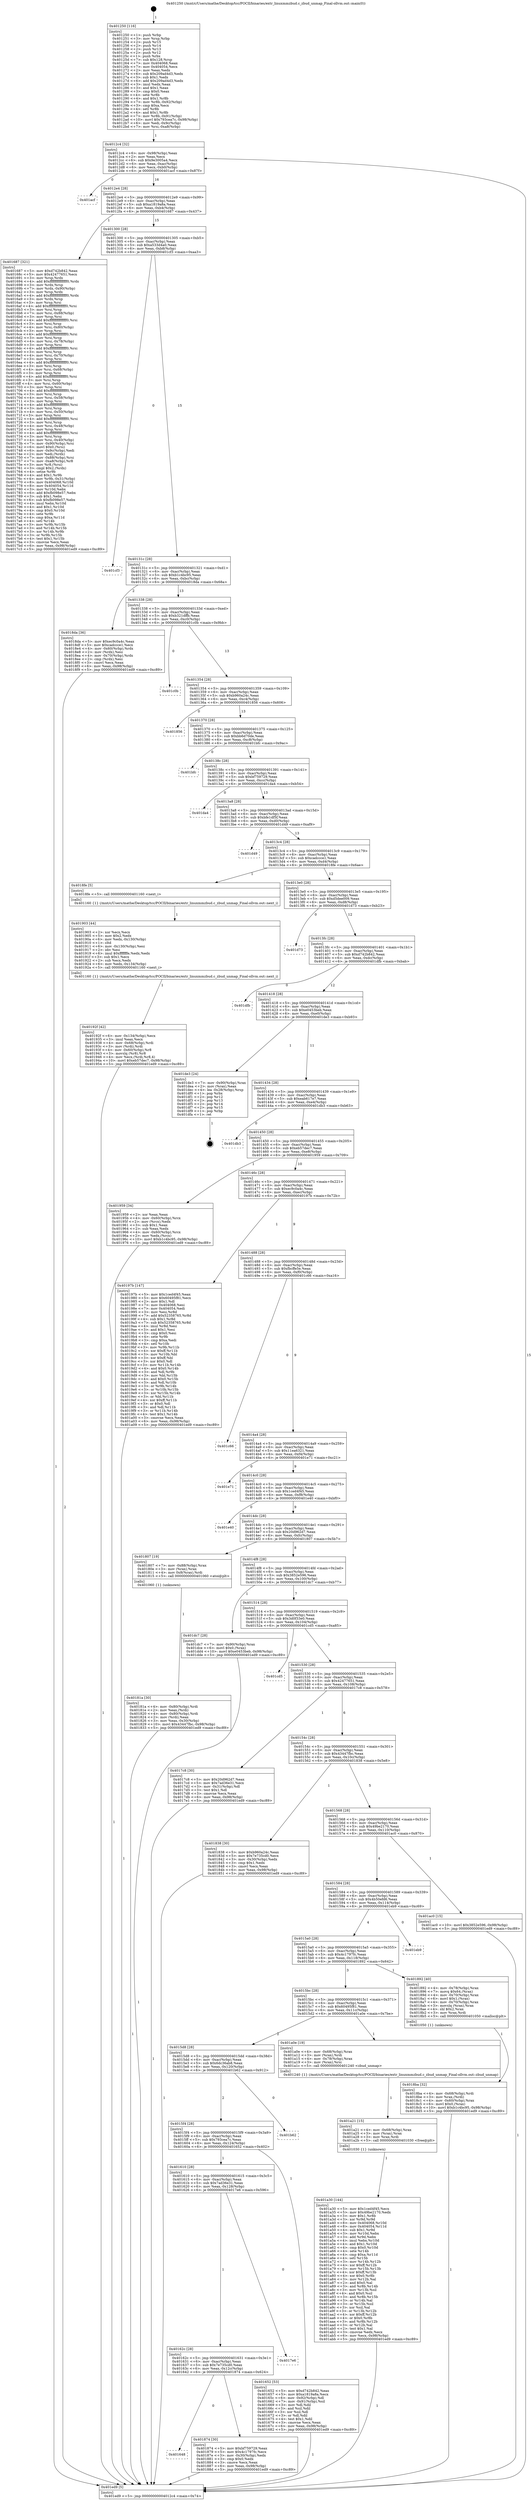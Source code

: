 digraph "0x401250" {
  label = "0x401250 (/mnt/c/Users/mathe/Desktop/tcc/POCII/binaries/extr_linuxmmzbud.c_zbud_unmap_Final-ollvm.out::main(0))"
  labelloc = "t"
  node[shape=record]

  Entry [label="",width=0.3,height=0.3,shape=circle,fillcolor=black,style=filled]
  "0x4012c4" [label="{
     0x4012c4 [32]\l
     | [instrs]\l
     &nbsp;&nbsp;0x4012c4 \<+6\>: mov -0x98(%rbp),%eax\l
     &nbsp;&nbsp;0x4012ca \<+2\>: mov %eax,%ecx\l
     &nbsp;&nbsp;0x4012cc \<+6\>: sub $0x9e3005a4,%ecx\l
     &nbsp;&nbsp;0x4012d2 \<+6\>: mov %eax,-0xac(%rbp)\l
     &nbsp;&nbsp;0x4012d8 \<+6\>: mov %ecx,-0xb0(%rbp)\l
     &nbsp;&nbsp;0x4012de \<+6\>: je 0000000000401acf \<main+0x87f\>\l
  }"]
  "0x401acf" [label="{
     0x401acf\l
  }", style=dashed]
  "0x4012e4" [label="{
     0x4012e4 [28]\l
     | [instrs]\l
     &nbsp;&nbsp;0x4012e4 \<+5\>: jmp 00000000004012e9 \<main+0x99\>\l
     &nbsp;&nbsp;0x4012e9 \<+6\>: mov -0xac(%rbp),%eax\l
     &nbsp;&nbsp;0x4012ef \<+5\>: sub $0xa1819a8a,%eax\l
     &nbsp;&nbsp;0x4012f4 \<+6\>: mov %eax,-0xb4(%rbp)\l
     &nbsp;&nbsp;0x4012fa \<+6\>: je 0000000000401687 \<main+0x437\>\l
  }"]
  Exit [label="",width=0.3,height=0.3,shape=circle,fillcolor=black,style=filled,peripheries=2]
  "0x401687" [label="{
     0x401687 [321]\l
     | [instrs]\l
     &nbsp;&nbsp;0x401687 \<+5\>: mov $0xd742b842,%eax\l
     &nbsp;&nbsp;0x40168c \<+5\>: mov $0x42477651,%ecx\l
     &nbsp;&nbsp;0x401691 \<+3\>: mov %rsp,%rdx\l
     &nbsp;&nbsp;0x401694 \<+4\>: add $0xfffffffffffffff0,%rdx\l
     &nbsp;&nbsp;0x401698 \<+3\>: mov %rdx,%rsp\l
     &nbsp;&nbsp;0x40169b \<+7\>: mov %rdx,-0x90(%rbp)\l
     &nbsp;&nbsp;0x4016a2 \<+3\>: mov %rsp,%rdx\l
     &nbsp;&nbsp;0x4016a5 \<+4\>: add $0xfffffffffffffff0,%rdx\l
     &nbsp;&nbsp;0x4016a9 \<+3\>: mov %rdx,%rsp\l
     &nbsp;&nbsp;0x4016ac \<+3\>: mov %rsp,%rsi\l
     &nbsp;&nbsp;0x4016af \<+4\>: add $0xfffffffffffffff0,%rsi\l
     &nbsp;&nbsp;0x4016b3 \<+3\>: mov %rsi,%rsp\l
     &nbsp;&nbsp;0x4016b6 \<+7\>: mov %rsi,-0x88(%rbp)\l
     &nbsp;&nbsp;0x4016bd \<+3\>: mov %rsp,%rsi\l
     &nbsp;&nbsp;0x4016c0 \<+4\>: add $0xfffffffffffffff0,%rsi\l
     &nbsp;&nbsp;0x4016c4 \<+3\>: mov %rsi,%rsp\l
     &nbsp;&nbsp;0x4016c7 \<+4\>: mov %rsi,-0x80(%rbp)\l
     &nbsp;&nbsp;0x4016cb \<+3\>: mov %rsp,%rsi\l
     &nbsp;&nbsp;0x4016ce \<+4\>: add $0xfffffffffffffff0,%rsi\l
     &nbsp;&nbsp;0x4016d2 \<+3\>: mov %rsi,%rsp\l
     &nbsp;&nbsp;0x4016d5 \<+4\>: mov %rsi,-0x78(%rbp)\l
     &nbsp;&nbsp;0x4016d9 \<+3\>: mov %rsp,%rsi\l
     &nbsp;&nbsp;0x4016dc \<+4\>: add $0xfffffffffffffff0,%rsi\l
     &nbsp;&nbsp;0x4016e0 \<+3\>: mov %rsi,%rsp\l
     &nbsp;&nbsp;0x4016e3 \<+4\>: mov %rsi,-0x70(%rbp)\l
     &nbsp;&nbsp;0x4016e7 \<+3\>: mov %rsp,%rsi\l
     &nbsp;&nbsp;0x4016ea \<+4\>: add $0xfffffffffffffff0,%rsi\l
     &nbsp;&nbsp;0x4016ee \<+3\>: mov %rsi,%rsp\l
     &nbsp;&nbsp;0x4016f1 \<+4\>: mov %rsi,-0x68(%rbp)\l
     &nbsp;&nbsp;0x4016f5 \<+3\>: mov %rsp,%rsi\l
     &nbsp;&nbsp;0x4016f8 \<+4\>: add $0xfffffffffffffff0,%rsi\l
     &nbsp;&nbsp;0x4016fc \<+3\>: mov %rsi,%rsp\l
     &nbsp;&nbsp;0x4016ff \<+4\>: mov %rsi,-0x60(%rbp)\l
     &nbsp;&nbsp;0x401703 \<+3\>: mov %rsp,%rsi\l
     &nbsp;&nbsp;0x401706 \<+4\>: add $0xfffffffffffffff0,%rsi\l
     &nbsp;&nbsp;0x40170a \<+3\>: mov %rsi,%rsp\l
     &nbsp;&nbsp;0x40170d \<+4\>: mov %rsi,-0x58(%rbp)\l
     &nbsp;&nbsp;0x401711 \<+3\>: mov %rsp,%rsi\l
     &nbsp;&nbsp;0x401714 \<+4\>: add $0xfffffffffffffff0,%rsi\l
     &nbsp;&nbsp;0x401718 \<+3\>: mov %rsi,%rsp\l
     &nbsp;&nbsp;0x40171b \<+4\>: mov %rsi,-0x50(%rbp)\l
     &nbsp;&nbsp;0x40171f \<+3\>: mov %rsp,%rsi\l
     &nbsp;&nbsp;0x401722 \<+4\>: add $0xfffffffffffffff0,%rsi\l
     &nbsp;&nbsp;0x401726 \<+3\>: mov %rsi,%rsp\l
     &nbsp;&nbsp;0x401729 \<+4\>: mov %rsi,-0x48(%rbp)\l
     &nbsp;&nbsp;0x40172d \<+3\>: mov %rsp,%rsi\l
     &nbsp;&nbsp;0x401730 \<+4\>: add $0xfffffffffffffff0,%rsi\l
     &nbsp;&nbsp;0x401734 \<+3\>: mov %rsi,%rsp\l
     &nbsp;&nbsp;0x401737 \<+4\>: mov %rsi,-0x40(%rbp)\l
     &nbsp;&nbsp;0x40173b \<+7\>: mov -0x90(%rbp),%rsi\l
     &nbsp;&nbsp;0x401742 \<+6\>: movl $0x0,(%rsi)\l
     &nbsp;&nbsp;0x401748 \<+6\>: mov -0x9c(%rbp),%edi\l
     &nbsp;&nbsp;0x40174e \<+2\>: mov %edi,(%rdx)\l
     &nbsp;&nbsp;0x401750 \<+7\>: mov -0x88(%rbp),%rsi\l
     &nbsp;&nbsp;0x401757 \<+7\>: mov -0xa8(%rbp),%r8\l
     &nbsp;&nbsp;0x40175e \<+3\>: mov %r8,(%rsi)\l
     &nbsp;&nbsp;0x401761 \<+3\>: cmpl $0x2,(%rdx)\l
     &nbsp;&nbsp;0x401764 \<+4\>: setne %r9b\l
     &nbsp;&nbsp;0x401768 \<+4\>: and $0x1,%r9b\l
     &nbsp;&nbsp;0x40176c \<+4\>: mov %r9b,-0x31(%rbp)\l
     &nbsp;&nbsp;0x401770 \<+8\>: mov 0x404068,%r10d\l
     &nbsp;&nbsp;0x401778 \<+8\>: mov 0x404054,%r11d\l
     &nbsp;&nbsp;0x401780 \<+3\>: mov %r10d,%ebx\l
     &nbsp;&nbsp;0x401783 \<+6\>: add $0xfb098e57,%ebx\l
     &nbsp;&nbsp;0x401789 \<+3\>: sub $0x1,%ebx\l
     &nbsp;&nbsp;0x40178c \<+6\>: sub $0xfb098e57,%ebx\l
     &nbsp;&nbsp;0x401792 \<+4\>: imul %ebx,%r10d\l
     &nbsp;&nbsp;0x401796 \<+4\>: and $0x1,%r10d\l
     &nbsp;&nbsp;0x40179a \<+4\>: cmp $0x0,%r10d\l
     &nbsp;&nbsp;0x40179e \<+4\>: sete %r9b\l
     &nbsp;&nbsp;0x4017a2 \<+4\>: cmp $0xa,%r11d\l
     &nbsp;&nbsp;0x4017a6 \<+4\>: setl %r14b\l
     &nbsp;&nbsp;0x4017aa \<+3\>: mov %r9b,%r15b\l
     &nbsp;&nbsp;0x4017ad \<+3\>: and %r14b,%r15b\l
     &nbsp;&nbsp;0x4017b0 \<+3\>: xor %r14b,%r9b\l
     &nbsp;&nbsp;0x4017b3 \<+3\>: or %r9b,%r15b\l
     &nbsp;&nbsp;0x4017b6 \<+4\>: test $0x1,%r15b\l
     &nbsp;&nbsp;0x4017ba \<+3\>: cmovne %ecx,%eax\l
     &nbsp;&nbsp;0x4017bd \<+6\>: mov %eax,-0x98(%rbp)\l
     &nbsp;&nbsp;0x4017c3 \<+5\>: jmp 0000000000401ed9 \<main+0xc89\>\l
  }"]
  "0x401300" [label="{
     0x401300 [28]\l
     | [instrs]\l
     &nbsp;&nbsp;0x401300 \<+5\>: jmp 0000000000401305 \<main+0xb5\>\l
     &nbsp;&nbsp;0x401305 \<+6\>: mov -0xac(%rbp),%eax\l
     &nbsp;&nbsp;0x40130b \<+5\>: sub $0xa533d4a0,%eax\l
     &nbsp;&nbsp;0x401310 \<+6\>: mov %eax,-0xb8(%rbp)\l
     &nbsp;&nbsp;0x401316 \<+6\>: je 0000000000401cf3 \<main+0xaa3\>\l
  }"]
  "0x401a30" [label="{
     0x401a30 [144]\l
     | [instrs]\l
     &nbsp;&nbsp;0x401a30 \<+5\>: mov $0x1ced4f45,%ecx\l
     &nbsp;&nbsp;0x401a35 \<+5\>: mov $0x49be2170,%edx\l
     &nbsp;&nbsp;0x401a3a \<+3\>: mov $0x1,%r8b\l
     &nbsp;&nbsp;0x401a3d \<+3\>: xor %r9d,%r9d\l
     &nbsp;&nbsp;0x401a40 \<+8\>: mov 0x404068,%r10d\l
     &nbsp;&nbsp;0x401a48 \<+8\>: mov 0x404054,%r11d\l
     &nbsp;&nbsp;0x401a50 \<+4\>: sub $0x1,%r9d\l
     &nbsp;&nbsp;0x401a54 \<+3\>: mov %r10d,%ebx\l
     &nbsp;&nbsp;0x401a57 \<+3\>: add %r9d,%ebx\l
     &nbsp;&nbsp;0x401a5a \<+4\>: imul %ebx,%r10d\l
     &nbsp;&nbsp;0x401a5e \<+4\>: and $0x1,%r10d\l
     &nbsp;&nbsp;0x401a62 \<+4\>: cmp $0x0,%r10d\l
     &nbsp;&nbsp;0x401a66 \<+4\>: sete %r14b\l
     &nbsp;&nbsp;0x401a6a \<+4\>: cmp $0xa,%r11d\l
     &nbsp;&nbsp;0x401a6e \<+4\>: setl %r15b\l
     &nbsp;&nbsp;0x401a72 \<+3\>: mov %r14b,%r12b\l
     &nbsp;&nbsp;0x401a75 \<+4\>: xor $0xff,%r12b\l
     &nbsp;&nbsp;0x401a79 \<+3\>: mov %r15b,%r13b\l
     &nbsp;&nbsp;0x401a7c \<+4\>: xor $0xff,%r13b\l
     &nbsp;&nbsp;0x401a80 \<+4\>: xor $0x0,%r8b\l
     &nbsp;&nbsp;0x401a84 \<+3\>: mov %r12b,%al\l
     &nbsp;&nbsp;0x401a87 \<+2\>: and $0x0,%al\l
     &nbsp;&nbsp;0x401a89 \<+3\>: and %r8b,%r14b\l
     &nbsp;&nbsp;0x401a8c \<+3\>: mov %r13b,%sil\l
     &nbsp;&nbsp;0x401a8f \<+4\>: and $0x0,%sil\l
     &nbsp;&nbsp;0x401a93 \<+3\>: and %r8b,%r15b\l
     &nbsp;&nbsp;0x401a96 \<+3\>: or %r14b,%al\l
     &nbsp;&nbsp;0x401a99 \<+3\>: or %r15b,%sil\l
     &nbsp;&nbsp;0x401a9c \<+3\>: xor %sil,%al\l
     &nbsp;&nbsp;0x401a9f \<+3\>: or %r13b,%r12b\l
     &nbsp;&nbsp;0x401aa2 \<+4\>: xor $0xff,%r12b\l
     &nbsp;&nbsp;0x401aa6 \<+4\>: or $0x0,%r8b\l
     &nbsp;&nbsp;0x401aaa \<+3\>: and %r8b,%r12b\l
     &nbsp;&nbsp;0x401aad \<+3\>: or %r12b,%al\l
     &nbsp;&nbsp;0x401ab0 \<+2\>: test $0x1,%al\l
     &nbsp;&nbsp;0x401ab2 \<+3\>: cmovne %edx,%ecx\l
     &nbsp;&nbsp;0x401ab5 \<+6\>: mov %ecx,-0x98(%rbp)\l
     &nbsp;&nbsp;0x401abb \<+5\>: jmp 0000000000401ed9 \<main+0xc89\>\l
  }"]
  "0x401cf3" [label="{
     0x401cf3\l
  }", style=dashed]
  "0x40131c" [label="{
     0x40131c [28]\l
     | [instrs]\l
     &nbsp;&nbsp;0x40131c \<+5\>: jmp 0000000000401321 \<main+0xd1\>\l
     &nbsp;&nbsp;0x401321 \<+6\>: mov -0xac(%rbp),%eax\l
     &nbsp;&nbsp;0x401327 \<+5\>: sub $0xb1c4bc95,%eax\l
     &nbsp;&nbsp;0x40132c \<+6\>: mov %eax,-0xbc(%rbp)\l
     &nbsp;&nbsp;0x401332 \<+6\>: je 00000000004018da \<main+0x68a\>\l
  }"]
  "0x401a21" [label="{
     0x401a21 [15]\l
     | [instrs]\l
     &nbsp;&nbsp;0x401a21 \<+4\>: mov -0x68(%rbp),%rax\l
     &nbsp;&nbsp;0x401a25 \<+3\>: mov (%rax),%rax\l
     &nbsp;&nbsp;0x401a28 \<+3\>: mov %rax,%rdi\l
     &nbsp;&nbsp;0x401a2b \<+5\>: call 0000000000401030 \<free@plt\>\l
     | [calls]\l
     &nbsp;&nbsp;0x401030 \{1\} (unknown)\l
  }"]
  "0x4018da" [label="{
     0x4018da [36]\l
     | [instrs]\l
     &nbsp;&nbsp;0x4018da \<+5\>: mov $0xec9c0a4c,%eax\l
     &nbsp;&nbsp;0x4018df \<+5\>: mov $0xcadccce1,%ecx\l
     &nbsp;&nbsp;0x4018e4 \<+4\>: mov -0x60(%rbp),%rdx\l
     &nbsp;&nbsp;0x4018e8 \<+2\>: mov (%rdx),%esi\l
     &nbsp;&nbsp;0x4018ea \<+4\>: mov -0x70(%rbp),%rdx\l
     &nbsp;&nbsp;0x4018ee \<+2\>: cmp (%rdx),%esi\l
     &nbsp;&nbsp;0x4018f0 \<+3\>: cmovl %ecx,%eax\l
     &nbsp;&nbsp;0x4018f3 \<+6\>: mov %eax,-0x98(%rbp)\l
     &nbsp;&nbsp;0x4018f9 \<+5\>: jmp 0000000000401ed9 \<main+0xc89\>\l
  }"]
  "0x401338" [label="{
     0x401338 [28]\l
     | [instrs]\l
     &nbsp;&nbsp;0x401338 \<+5\>: jmp 000000000040133d \<main+0xed\>\l
     &nbsp;&nbsp;0x40133d \<+6\>: mov -0xac(%rbp),%eax\l
     &nbsp;&nbsp;0x401343 \<+5\>: sub $0xb321dffb,%eax\l
     &nbsp;&nbsp;0x401348 \<+6\>: mov %eax,-0xc0(%rbp)\l
     &nbsp;&nbsp;0x40134e \<+6\>: je 0000000000401c0b \<main+0x9bb\>\l
  }"]
  "0x40192f" [label="{
     0x40192f [42]\l
     | [instrs]\l
     &nbsp;&nbsp;0x40192f \<+6\>: mov -0x134(%rbp),%ecx\l
     &nbsp;&nbsp;0x401935 \<+3\>: imul %eax,%ecx\l
     &nbsp;&nbsp;0x401938 \<+4\>: mov -0x68(%rbp),%rdi\l
     &nbsp;&nbsp;0x40193c \<+3\>: mov (%rdi),%rdi\l
     &nbsp;&nbsp;0x40193f \<+4\>: mov -0x60(%rbp),%r8\l
     &nbsp;&nbsp;0x401943 \<+3\>: movslq (%r8),%r8\l
     &nbsp;&nbsp;0x401946 \<+4\>: mov %ecx,(%rdi,%r8,4)\l
     &nbsp;&nbsp;0x40194a \<+10\>: movl $0xeb57dec7,-0x98(%rbp)\l
     &nbsp;&nbsp;0x401954 \<+5\>: jmp 0000000000401ed9 \<main+0xc89\>\l
  }"]
  "0x401c0b" [label="{
     0x401c0b\l
  }", style=dashed]
  "0x401354" [label="{
     0x401354 [28]\l
     | [instrs]\l
     &nbsp;&nbsp;0x401354 \<+5\>: jmp 0000000000401359 \<main+0x109\>\l
     &nbsp;&nbsp;0x401359 \<+6\>: mov -0xac(%rbp),%eax\l
     &nbsp;&nbsp;0x40135f \<+5\>: sub $0xb960a24c,%eax\l
     &nbsp;&nbsp;0x401364 \<+6\>: mov %eax,-0xc4(%rbp)\l
     &nbsp;&nbsp;0x40136a \<+6\>: je 0000000000401856 \<main+0x606\>\l
  }"]
  "0x401903" [label="{
     0x401903 [44]\l
     | [instrs]\l
     &nbsp;&nbsp;0x401903 \<+2\>: xor %ecx,%ecx\l
     &nbsp;&nbsp;0x401905 \<+5\>: mov $0x2,%edx\l
     &nbsp;&nbsp;0x40190a \<+6\>: mov %edx,-0x130(%rbp)\l
     &nbsp;&nbsp;0x401910 \<+1\>: cltd\l
     &nbsp;&nbsp;0x401911 \<+6\>: mov -0x130(%rbp),%esi\l
     &nbsp;&nbsp;0x401917 \<+2\>: idiv %esi\l
     &nbsp;&nbsp;0x401919 \<+6\>: imul $0xfffffffe,%edx,%edx\l
     &nbsp;&nbsp;0x40191f \<+3\>: sub $0x1,%ecx\l
     &nbsp;&nbsp;0x401922 \<+2\>: sub %ecx,%edx\l
     &nbsp;&nbsp;0x401924 \<+6\>: mov %edx,-0x134(%rbp)\l
     &nbsp;&nbsp;0x40192a \<+5\>: call 0000000000401160 \<next_i\>\l
     | [calls]\l
     &nbsp;&nbsp;0x401160 \{1\} (/mnt/c/Users/mathe/Desktop/tcc/POCII/binaries/extr_linuxmmzbud.c_zbud_unmap_Final-ollvm.out::next_i)\l
  }"]
  "0x401856" [label="{
     0x401856\l
  }", style=dashed]
  "0x401370" [label="{
     0x401370 [28]\l
     | [instrs]\l
     &nbsp;&nbsp;0x401370 \<+5\>: jmp 0000000000401375 \<main+0x125\>\l
     &nbsp;&nbsp;0x401375 \<+6\>: mov -0xac(%rbp),%eax\l
     &nbsp;&nbsp;0x40137b \<+5\>: sub $0xbb6d70de,%eax\l
     &nbsp;&nbsp;0x401380 \<+6\>: mov %eax,-0xc8(%rbp)\l
     &nbsp;&nbsp;0x401386 \<+6\>: je 0000000000401bfc \<main+0x9ac\>\l
  }"]
  "0x4018ba" [label="{
     0x4018ba [32]\l
     | [instrs]\l
     &nbsp;&nbsp;0x4018ba \<+4\>: mov -0x68(%rbp),%rdi\l
     &nbsp;&nbsp;0x4018be \<+3\>: mov %rax,(%rdi)\l
     &nbsp;&nbsp;0x4018c1 \<+4\>: mov -0x60(%rbp),%rax\l
     &nbsp;&nbsp;0x4018c5 \<+6\>: movl $0x0,(%rax)\l
     &nbsp;&nbsp;0x4018cb \<+10\>: movl $0xb1c4bc95,-0x98(%rbp)\l
     &nbsp;&nbsp;0x4018d5 \<+5\>: jmp 0000000000401ed9 \<main+0xc89\>\l
  }"]
  "0x401bfc" [label="{
     0x401bfc\l
  }", style=dashed]
  "0x40138c" [label="{
     0x40138c [28]\l
     | [instrs]\l
     &nbsp;&nbsp;0x40138c \<+5\>: jmp 0000000000401391 \<main+0x141\>\l
     &nbsp;&nbsp;0x401391 \<+6\>: mov -0xac(%rbp),%eax\l
     &nbsp;&nbsp;0x401397 \<+5\>: sub $0xbf759729,%eax\l
     &nbsp;&nbsp;0x40139c \<+6\>: mov %eax,-0xcc(%rbp)\l
     &nbsp;&nbsp;0x4013a2 \<+6\>: je 0000000000401da4 \<main+0xb54\>\l
  }"]
  "0x401648" [label="{
     0x401648\l
  }", style=dashed]
  "0x401da4" [label="{
     0x401da4\l
  }", style=dashed]
  "0x4013a8" [label="{
     0x4013a8 [28]\l
     | [instrs]\l
     &nbsp;&nbsp;0x4013a8 \<+5\>: jmp 00000000004013ad \<main+0x15d\>\l
     &nbsp;&nbsp;0x4013ad \<+6\>: mov -0xac(%rbp),%eax\l
     &nbsp;&nbsp;0x4013b3 \<+5\>: sub $0xbfe1df5f,%eax\l
     &nbsp;&nbsp;0x4013b8 \<+6\>: mov %eax,-0xd0(%rbp)\l
     &nbsp;&nbsp;0x4013be \<+6\>: je 0000000000401d49 \<main+0xaf9\>\l
  }"]
  "0x401874" [label="{
     0x401874 [30]\l
     | [instrs]\l
     &nbsp;&nbsp;0x401874 \<+5\>: mov $0xbf759729,%eax\l
     &nbsp;&nbsp;0x401879 \<+5\>: mov $0x4c1797fc,%ecx\l
     &nbsp;&nbsp;0x40187e \<+3\>: mov -0x30(%rbp),%edx\l
     &nbsp;&nbsp;0x401881 \<+3\>: cmp $0x0,%edx\l
     &nbsp;&nbsp;0x401884 \<+3\>: cmove %ecx,%eax\l
     &nbsp;&nbsp;0x401887 \<+6\>: mov %eax,-0x98(%rbp)\l
     &nbsp;&nbsp;0x40188d \<+5\>: jmp 0000000000401ed9 \<main+0xc89\>\l
  }"]
  "0x401d49" [label="{
     0x401d49\l
  }", style=dashed]
  "0x4013c4" [label="{
     0x4013c4 [28]\l
     | [instrs]\l
     &nbsp;&nbsp;0x4013c4 \<+5\>: jmp 00000000004013c9 \<main+0x179\>\l
     &nbsp;&nbsp;0x4013c9 \<+6\>: mov -0xac(%rbp),%eax\l
     &nbsp;&nbsp;0x4013cf \<+5\>: sub $0xcadccce1,%eax\l
     &nbsp;&nbsp;0x4013d4 \<+6\>: mov %eax,-0xd4(%rbp)\l
     &nbsp;&nbsp;0x4013da \<+6\>: je 00000000004018fe \<main+0x6ae\>\l
  }"]
  "0x40162c" [label="{
     0x40162c [28]\l
     | [instrs]\l
     &nbsp;&nbsp;0x40162c \<+5\>: jmp 0000000000401631 \<main+0x3e1\>\l
     &nbsp;&nbsp;0x401631 \<+6\>: mov -0xac(%rbp),%eax\l
     &nbsp;&nbsp;0x401637 \<+5\>: sub $0x7e735cd0,%eax\l
     &nbsp;&nbsp;0x40163c \<+6\>: mov %eax,-0x12c(%rbp)\l
     &nbsp;&nbsp;0x401642 \<+6\>: je 0000000000401874 \<main+0x624\>\l
  }"]
  "0x4018fe" [label="{
     0x4018fe [5]\l
     | [instrs]\l
     &nbsp;&nbsp;0x4018fe \<+5\>: call 0000000000401160 \<next_i\>\l
     | [calls]\l
     &nbsp;&nbsp;0x401160 \{1\} (/mnt/c/Users/mathe/Desktop/tcc/POCII/binaries/extr_linuxmmzbud.c_zbud_unmap_Final-ollvm.out::next_i)\l
  }"]
  "0x4013e0" [label="{
     0x4013e0 [28]\l
     | [instrs]\l
     &nbsp;&nbsp;0x4013e0 \<+5\>: jmp 00000000004013e5 \<main+0x195\>\l
     &nbsp;&nbsp;0x4013e5 \<+6\>: mov -0xac(%rbp),%eax\l
     &nbsp;&nbsp;0x4013eb \<+5\>: sub $0xd5dee009,%eax\l
     &nbsp;&nbsp;0x4013f0 \<+6\>: mov %eax,-0xd8(%rbp)\l
     &nbsp;&nbsp;0x4013f6 \<+6\>: je 0000000000401d73 \<main+0xb23\>\l
  }"]
  "0x4017e6" [label="{
     0x4017e6\l
  }", style=dashed]
  "0x401d73" [label="{
     0x401d73\l
  }", style=dashed]
  "0x4013fc" [label="{
     0x4013fc [28]\l
     | [instrs]\l
     &nbsp;&nbsp;0x4013fc \<+5\>: jmp 0000000000401401 \<main+0x1b1\>\l
     &nbsp;&nbsp;0x401401 \<+6\>: mov -0xac(%rbp),%eax\l
     &nbsp;&nbsp;0x401407 \<+5\>: sub $0xd742b842,%eax\l
     &nbsp;&nbsp;0x40140c \<+6\>: mov %eax,-0xdc(%rbp)\l
     &nbsp;&nbsp;0x401412 \<+6\>: je 0000000000401dfb \<main+0xbab\>\l
  }"]
  "0x40181a" [label="{
     0x40181a [30]\l
     | [instrs]\l
     &nbsp;&nbsp;0x40181a \<+4\>: mov -0x80(%rbp),%rdi\l
     &nbsp;&nbsp;0x40181e \<+2\>: mov %eax,(%rdi)\l
     &nbsp;&nbsp;0x401820 \<+4\>: mov -0x80(%rbp),%rdi\l
     &nbsp;&nbsp;0x401824 \<+2\>: mov (%rdi),%eax\l
     &nbsp;&nbsp;0x401826 \<+3\>: mov %eax,-0x30(%rbp)\l
     &nbsp;&nbsp;0x401829 \<+10\>: movl $0x43447fbc,-0x98(%rbp)\l
     &nbsp;&nbsp;0x401833 \<+5\>: jmp 0000000000401ed9 \<main+0xc89\>\l
  }"]
  "0x401dfb" [label="{
     0x401dfb\l
  }", style=dashed]
  "0x401418" [label="{
     0x401418 [28]\l
     | [instrs]\l
     &nbsp;&nbsp;0x401418 \<+5\>: jmp 000000000040141d \<main+0x1cd\>\l
     &nbsp;&nbsp;0x40141d \<+6\>: mov -0xac(%rbp),%eax\l
     &nbsp;&nbsp;0x401423 \<+5\>: sub $0xe0453beb,%eax\l
     &nbsp;&nbsp;0x401428 \<+6\>: mov %eax,-0xe0(%rbp)\l
     &nbsp;&nbsp;0x40142e \<+6\>: je 0000000000401de3 \<main+0xb93\>\l
  }"]
  "0x401250" [label="{
     0x401250 [116]\l
     | [instrs]\l
     &nbsp;&nbsp;0x401250 \<+1\>: push %rbp\l
     &nbsp;&nbsp;0x401251 \<+3\>: mov %rsp,%rbp\l
     &nbsp;&nbsp;0x401254 \<+2\>: push %r15\l
     &nbsp;&nbsp;0x401256 \<+2\>: push %r14\l
     &nbsp;&nbsp;0x401258 \<+2\>: push %r13\l
     &nbsp;&nbsp;0x40125a \<+2\>: push %r12\l
     &nbsp;&nbsp;0x40125c \<+1\>: push %rbx\l
     &nbsp;&nbsp;0x40125d \<+7\>: sub $0x128,%rsp\l
     &nbsp;&nbsp;0x401264 \<+7\>: mov 0x404068,%eax\l
     &nbsp;&nbsp;0x40126b \<+7\>: mov 0x404054,%ecx\l
     &nbsp;&nbsp;0x401272 \<+2\>: mov %eax,%edx\l
     &nbsp;&nbsp;0x401274 \<+6\>: sub $0x209ad4d3,%edx\l
     &nbsp;&nbsp;0x40127a \<+3\>: sub $0x1,%edx\l
     &nbsp;&nbsp;0x40127d \<+6\>: add $0x209ad4d3,%edx\l
     &nbsp;&nbsp;0x401283 \<+3\>: imul %edx,%eax\l
     &nbsp;&nbsp;0x401286 \<+3\>: and $0x1,%eax\l
     &nbsp;&nbsp;0x401289 \<+3\>: cmp $0x0,%eax\l
     &nbsp;&nbsp;0x40128c \<+4\>: sete %r8b\l
     &nbsp;&nbsp;0x401290 \<+4\>: and $0x1,%r8b\l
     &nbsp;&nbsp;0x401294 \<+7\>: mov %r8b,-0x92(%rbp)\l
     &nbsp;&nbsp;0x40129b \<+3\>: cmp $0xa,%ecx\l
     &nbsp;&nbsp;0x40129e \<+4\>: setl %r8b\l
     &nbsp;&nbsp;0x4012a2 \<+4\>: and $0x1,%r8b\l
     &nbsp;&nbsp;0x4012a6 \<+7\>: mov %r8b,-0x91(%rbp)\l
     &nbsp;&nbsp;0x4012ad \<+10\>: movl $0x793cea7c,-0x98(%rbp)\l
     &nbsp;&nbsp;0x4012b7 \<+6\>: mov %edi,-0x9c(%rbp)\l
     &nbsp;&nbsp;0x4012bd \<+7\>: mov %rsi,-0xa8(%rbp)\l
  }"]
  "0x401de3" [label="{
     0x401de3 [24]\l
     | [instrs]\l
     &nbsp;&nbsp;0x401de3 \<+7\>: mov -0x90(%rbp),%rax\l
     &nbsp;&nbsp;0x401dea \<+2\>: mov (%rax),%eax\l
     &nbsp;&nbsp;0x401dec \<+4\>: lea -0x28(%rbp),%rsp\l
     &nbsp;&nbsp;0x401df0 \<+1\>: pop %rbx\l
     &nbsp;&nbsp;0x401df1 \<+2\>: pop %r12\l
     &nbsp;&nbsp;0x401df3 \<+2\>: pop %r13\l
     &nbsp;&nbsp;0x401df5 \<+2\>: pop %r14\l
     &nbsp;&nbsp;0x401df7 \<+2\>: pop %r15\l
     &nbsp;&nbsp;0x401df9 \<+1\>: pop %rbp\l
     &nbsp;&nbsp;0x401dfa \<+1\>: ret\l
  }"]
  "0x401434" [label="{
     0x401434 [28]\l
     | [instrs]\l
     &nbsp;&nbsp;0x401434 \<+5\>: jmp 0000000000401439 \<main+0x1e9\>\l
     &nbsp;&nbsp;0x401439 \<+6\>: mov -0xac(%rbp),%eax\l
     &nbsp;&nbsp;0x40143f \<+5\>: sub $0xeab617e7,%eax\l
     &nbsp;&nbsp;0x401444 \<+6\>: mov %eax,-0xe4(%rbp)\l
     &nbsp;&nbsp;0x40144a \<+6\>: je 0000000000401db3 \<main+0xb63\>\l
  }"]
  "0x401ed9" [label="{
     0x401ed9 [5]\l
     | [instrs]\l
     &nbsp;&nbsp;0x401ed9 \<+5\>: jmp 00000000004012c4 \<main+0x74\>\l
  }"]
  "0x401db3" [label="{
     0x401db3\l
  }", style=dashed]
  "0x401450" [label="{
     0x401450 [28]\l
     | [instrs]\l
     &nbsp;&nbsp;0x401450 \<+5\>: jmp 0000000000401455 \<main+0x205\>\l
     &nbsp;&nbsp;0x401455 \<+6\>: mov -0xac(%rbp),%eax\l
     &nbsp;&nbsp;0x40145b \<+5\>: sub $0xeb57dec7,%eax\l
     &nbsp;&nbsp;0x401460 \<+6\>: mov %eax,-0xe8(%rbp)\l
     &nbsp;&nbsp;0x401466 \<+6\>: je 0000000000401959 \<main+0x709\>\l
  }"]
  "0x401610" [label="{
     0x401610 [28]\l
     | [instrs]\l
     &nbsp;&nbsp;0x401610 \<+5\>: jmp 0000000000401615 \<main+0x3c5\>\l
     &nbsp;&nbsp;0x401615 \<+6\>: mov -0xac(%rbp),%eax\l
     &nbsp;&nbsp;0x40161b \<+5\>: sub $0x7ad36e31,%eax\l
     &nbsp;&nbsp;0x401620 \<+6\>: mov %eax,-0x128(%rbp)\l
     &nbsp;&nbsp;0x401626 \<+6\>: je 00000000004017e6 \<main+0x596\>\l
  }"]
  "0x401959" [label="{
     0x401959 [34]\l
     | [instrs]\l
     &nbsp;&nbsp;0x401959 \<+2\>: xor %eax,%eax\l
     &nbsp;&nbsp;0x40195b \<+4\>: mov -0x60(%rbp),%rcx\l
     &nbsp;&nbsp;0x40195f \<+2\>: mov (%rcx),%edx\l
     &nbsp;&nbsp;0x401961 \<+3\>: sub $0x1,%eax\l
     &nbsp;&nbsp;0x401964 \<+2\>: sub %eax,%edx\l
     &nbsp;&nbsp;0x401966 \<+4\>: mov -0x60(%rbp),%rcx\l
     &nbsp;&nbsp;0x40196a \<+2\>: mov %edx,(%rcx)\l
     &nbsp;&nbsp;0x40196c \<+10\>: movl $0xb1c4bc95,-0x98(%rbp)\l
     &nbsp;&nbsp;0x401976 \<+5\>: jmp 0000000000401ed9 \<main+0xc89\>\l
  }"]
  "0x40146c" [label="{
     0x40146c [28]\l
     | [instrs]\l
     &nbsp;&nbsp;0x40146c \<+5\>: jmp 0000000000401471 \<main+0x221\>\l
     &nbsp;&nbsp;0x401471 \<+6\>: mov -0xac(%rbp),%eax\l
     &nbsp;&nbsp;0x401477 \<+5\>: sub $0xec9c0a4c,%eax\l
     &nbsp;&nbsp;0x40147c \<+6\>: mov %eax,-0xec(%rbp)\l
     &nbsp;&nbsp;0x401482 \<+6\>: je 000000000040197b \<main+0x72b\>\l
  }"]
  "0x401652" [label="{
     0x401652 [53]\l
     | [instrs]\l
     &nbsp;&nbsp;0x401652 \<+5\>: mov $0xd742b842,%eax\l
     &nbsp;&nbsp;0x401657 \<+5\>: mov $0xa1819a8a,%ecx\l
     &nbsp;&nbsp;0x40165c \<+6\>: mov -0x92(%rbp),%dl\l
     &nbsp;&nbsp;0x401662 \<+7\>: mov -0x91(%rbp),%sil\l
     &nbsp;&nbsp;0x401669 \<+3\>: mov %dl,%dil\l
     &nbsp;&nbsp;0x40166c \<+3\>: and %sil,%dil\l
     &nbsp;&nbsp;0x40166f \<+3\>: xor %sil,%dl\l
     &nbsp;&nbsp;0x401672 \<+3\>: or %dl,%dil\l
     &nbsp;&nbsp;0x401675 \<+4\>: test $0x1,%dil\l
     &nbsp;&nbsp;0x401679 \<+3\>: cmovne %ecx,%eax\l
     &nbsp;&nbsp;0x40167c \<+6\>: mov %eax,-0x98(%rbp)\l
     &nbsp;&nbsp;0x401682 \<+5\>: jmp 0000000000401ed9 \<main+0xc89\>\l
  }"]
  "0x40197b" [label="{
     0x40197b [147]\l
     | [instrs]\l
     &nbsp;&nbsp;0x40197b \<+5\>: mov $0x1ced4f45,%eax\l
     &nbsp;&nbsp;0x401980 \<+5\>: mov $0x60495f81,%ecx\l
     &nbsp;&nbsp;0x401985 \<+2\>: mov $0x1,%dl\l
     &nbsp;&nbsp;0x401987 \<+7\>: mov 0x404068,%esi\l
     &nbsp;&nbsp;0x40198e \<+7\>: mov 0x404054,%edi\l
     &nbsp;&nbsp;0x401995 \<+3\>: mov %esi,%r8d\l
     &nbsp;&nbsp;0x401998 \<+7\>: add $0x52358765,%r8d\l
     &nbsp;&nbsp;0x40199f \<+4\>: sub $0x1,%r8d\l
     &nbsp;&nbsp;0x4019a3 \<+7\>: sub $0x52358765,%r8d\l
     &nbsp;&nbsp;0x4019aa \<+4\>: imul %r8d,%esi\l
     &nbsp;&nbsp;0x4019ae \<+3\>: and $0x1,%esi\l
     &nbsp;&nbsp;0x4019b1 \<+3\>: cmp $0x0,%esi\l
     &nbsp;&nbsp;0x4019b4 \<+4\>: sete %r9b\l
     &nbsp;&nbsp;0x4019b8 \<+3\>: cmp $0xa,%edi\l
     &nbsp;&nbsp;0x4019bb \<+4\>: setl %r10b\l
     &nbsp;&nbsp;0x4019bf \<+3\>: mov %r9b,%r11b\l
     &nbsp;&nbsp;0x4019c2 \<+4\>: xor $0xff,%r11b\l
     &nbsp;&nbsp;0x4019c6 \<+3\>: mov %r10b,%bl\l
     &nbsp;&nbsp;0x4019c9 \<+3\>: xor $0xff,%bl\l
     &nbsp;&nbsp;0x4019cc \<+3\>: xor $0x0,%dl\l
     &nbsp;&nbsp;0x4019cf \<+3\>: mov %r11b,%r14b\l
     &nbsp;&nbsp;0x4019d2 \<+4\>: and $0x0,%r14b\l
     &nbsp;&nbsp;0x4019d6 \<+3\>: and %dl,%r9b\l
     &nbsp;&nbsp;0x4019d9 \<+3\>: mov %bl,%r15b\l
     &nbsp;&nbsp;0x4019dc \<+4\>: and $0x0,%r15b\l
     &nbsp;&nbsp;0x4019e0 \<+3\>: and %dl,%r10b\l
     &nbsp;&nbsp;0x4019e3 \<+3\>: or %r9b,%r14b\l
     &nbsp;&nbsp;0x4019e6 \<+3\>: or %r10b,%r15b\l
     &nbsp;&nbsp;0x4019e9 \<+3\>: xor %r15b,%r14b\l
     &nbsp;&nbsp;0x4019ec \<+3\>: or %bl,%r11b\l
     &nbsp;&nbsp;0x4019ef \<+4\>: xor $0xff,%r11b\l
     &nbsp;&nbsp;0x4019f3 \<+3\>: or $0x0,%dl\l
     &nbsp;&nbsp;0x4019f6 \<+3\>: and %dl,%r11b\l
     &nbsp;&nbsp;0x4019f9 \<+3\>: or %r11b,%r14b\l
     &nbsp;&nbsp;0x4019fc \<+4\>: test $0x1,%r14b\l
     &nbsp;&nbsp;0x401a00 \<+3\>: cmovne %ecx,%eax\l
     &nbsp;&nbsp;0x401a03 \<+6\>: mov %eax,-0x98(%rbp)\l
     &nbsp;&nbsp;0x401a09 \<+5\>: jmp 0000000000401ed9 \<main+0xc89\>\l
  }"]
  "0x401488" [label="{
     0x401488 [28]\l
     | [instrs]\l
     &nbsp;&nbsp;0x401488 \<+5\>: jmp 000000000040148d \<main+0x23d\>\l
     &nbsp;&nbsp;0x40148d \<+6\>: mov -0xac(%rbp),%eax\l
     &nbsp;&nbsp;0x401493 \<+5\>: sub $0xfbcffe5e,%eax\l
     &nbsp;&nbsp;0x401498 \<+6\>: mov %eax,-0xf0(%rbp)\l
     &nbsp;&nbsp;0x40149e \<+6\>: je 0000000000401c66 \<main+0xa16\>\l
  }"]
  "0x4015f4" [label="{
     0x4015f4 [28]\l
     | [instrs]\l
     &nbsp;&nbsp;0x4015f4 \<+5\>: jmp 00000000004015f9 \<main+0x3a9\>\l
     &nbsp;&nbsp;0x4015f9 \<+6\>: mov -0xac(%rbp),%eax\l
     &nbsp;&nbsp;0x4015ff \<+5\>: sub $0x793cea7c,%eax\l
     &nbsp;&nbsp;0x401604 \<+6\>: mov %eax,-0x124(%rbp)\l
     &nbsp;&nbsp;0x40160a \<+6\>: je 0000000000401652 \<main+0x402\>\l
  }"]
  "0x401c66" [label="{
     0x401c66\l
  }", style=dashed]
  "0x4014a4" [label="{
     0x4014a4 [28]\l
     | [instrs]\l
     &nbsp;&nbsp;0x4014a4 \<+5\>: jmp 00000000004014a9 \<main+0x259\>\l
     &nbsp;&nbsp;0x4014a9 \<+6\>: mov -0xac(%rbp),%eax\l
     &nbsp;&nbsp;0x4014af \<+5\>: sub $0x11ea6321,%eax\l
     &nbsp;&nbsp;0x4014b4 \<+6\>: mov %eax,-0xf4(%rbp)\l
     &nbsp;&nbsp;0x4014ba \<+6\>: je 0000000000401e71 \<main+0xc21\>\l
  }"]
  "0x401b62" [label="{
     0x401b62\l
  }", style=dashed]
  "0x401e71" [label="{
     0x401e71\l
  }", style=dashed]
  "0x4014c0" [label="{
     0x4014c0 [28]\l
     | [instrs]\l
     &nbsp;&nbsp;0x4014c0 \<+5\>: jmp 00000000004014c5 \<main+0x275\>\l
     &nbsp;&nbsp;0x4014c5 \<+6\>: mov -0xac(%rbp),%eax\l
     &nbsp;&nbsp;0x4014cb \<+5\>: sub $0x1ced4f45,%eax\l
     &nbsp;&nbsp;0x4014d0 \<+6\>: mov %eax,-0xf8(%rbp)\l
     &nbsp;&nbsp;0x4014d6 \<+6\>: je 0000000000401e40 \<main+0xbf0\>\l
  }"]
  "0x4015d8" [label="{
     0x4015d8 [28]\l
     | [instrs]\l
     &nbsp;&nbsp;0x4015d8 \<+5\>: jmp 00000000004015dd \<main+0x38d\>\l
     &nbsp;&nbsp;0x4015dd \<+6\>: mov -0xac(%rbp),%eax\l
     &nbsp;&nbsp;0x4015e3 \<+5\>: sub $0x6dc36ab8,%eax\l
     &nbsp;&nbsp;0x4015e8 \<+6\>: mov %eax,-0x120(%rbp)\l
     &nbsp;&nbsp;0x4015ee \<+6\>: je 0000000000401b62 \<main+0x912\>\l
  }"]
  "0x401e40" [label="{
     0x401e40\l
  }", style=dashed]
  "0x4014dc" [label="{
     0x4014dc [28]\l
     | [instrs]\l
     &nbsp;&nbsp;0x4014dc \<+5\>: jmp 00000000004014e1 \<main+0x291\>\l
     &nbsp;&nbsp;0x4014e1 \<+6\>: mov -0xac(%rbp),%eax\l
     &nbsp;&nbsp;0x4014e7 \<+5\>: sub $0x20d962d7,%eax\l
     &nbsp;&nbsp;0x4014ec \<+6\>: mov %eax,-0xfc(%rbp)\l
     &nbsp;&nbsp;0x4014f2 \<+6\>: je 0000000000401807 \<main+0x5b7\>\l
  }"]
  "0x401a0e" [label="{
     0x401a0e [19]\l
     | [instrs]\l
     &nbsp;&nbsp;0x401a0e \<+4\>: mov -0x68(%rbp),%rax\l
     &nbsp;&nbsp;0x401a12 \<+3\>: mov (%rax),%rdi\l
     &nbsp;&nbsp;0x401a15 \<+4\>: mov -0x78(%rbp),%rax\l
     &nbsp;&nbsp;0x401a19 \<+3\>: mov (%rax),%rsi\l
     &nbsp;&nbsp;0x401a1c \<+5\>: call 0000000000401240 \<zbud_unmap\>\l
     | [calls]\l
     &nbsp;&nbsp;0x401240 \{1\} (/mnt/c/Users/mathe/Desktop/tcc/POCII/binaries/extr_linuxmmzbud.c_zbud_unmap_Final-ollvm.out::zbud_unmap)\l
  }"]
  "0x401807" [label="{
     0x401807 [19]\l
     | [instrs]\l
     &nbsp;&nbsp;0x401807 \<+7\>: mov -0x88(%rbp),%rax\l
     &nbsp;&nbsp;0x40180e \<+3\>: mov (%rax),%rax\l
     &nbsp;&nbsp;0x401811 \<+4\>: mov 0x8(%rax),%rdi\l
     &nbsp;&nbsp;0x401815 \<+5\>: call 0000000000401060 \<atoi@plt\>\l
     | [calls]\l
     &nbsp;&nbsp;0x401060 \{1\} (unknown)\l
  }"]
  "0x4014f8" [label="{
     0x4014f8 [28]\l
     | [instrs]\l
     &nbsp;&nbsp;0x4014f8 \<+5\>: jmp 00000000004014fd \<main+0x2ad\>\l
     &nbsp;&nbsp;0x4014fd \<+6\>: mov -0xac(%rbp),%eax\l
     &nbsp;&nbsp;0x401503 \<+5\>: sub $0x3852e596,%eax\l
     &nbsp;&nbsp;0x401508 \<+6\>: mov %eax,-0x100(%rbp)\l
     &nbsp;&nbsp;0x40150e \<+6\>: je 0000000000401dc7 \<main+0xb77\>\l
  }"]
  "0x4015bc" [label="{
     0x4015bc [28]\l
     | [instrs]\l
     &nbsp;&nbsp;0x4015bc \<+5\>: jmp 00000000004015c1 \<main+0x371\>\l
     &nbsp;&nbsp;0x4015c1 \<+6\>: mov -0xac(%rbp),%eax\l
     &nbsp;&nbsp;0x4015c7 \<+5\>: sub $0x60495f81,%eax\l
     &nbsp;&nbsp;0x4015cc \<+6\>: mov %eax,-0x11c(%rbp)\l
     &nbsp;&nbsp;0x4015d2 \<+6\>: je 0000000000401a0e \<main+0x7be\>\l
  }"]
  "0x401dc7" [label="{
     0x401dc7 [28]\l
     | [instrs]\l
     &nbsp;&nbsp;0x401dc7 \<+7\>: mov -0x90(%rbp),%rax\l
     &nbsp;&nbsp;0x401dce \<+6\>: movl $0x0,(%rax)\l
     &nbsp;&nbsp;0x401dd4 \<+10\>: movl $0xe0453beb,-0x98(%rbp)\l
     &nbsp;&nbsp;0x401dde \<+5\>: jmp 0000000000401ed9 \<main+0xc89\>\l
  }"]
  "0x401514" [label="{
     0x401514 [28]\l
     | [instrs]\l
     &nbsp;&nbsp;0x401514 \<+5\>: jmp 0000000000401519 \<main+0x2c9\>\l
     &nbsp;&nbsp;0x401519 \<+6\>: mov -0xac(%rbp),%eax\l
     &nbsp;&nbsp;0x40151f \<+5\>: sub $0x3d0f33e0,%eax\l
     &nbsp;&nbsp;0x401524 \<+6\>: mov %eax,-0x104(%rbp)\l
     &nbsp;&nbsp;0x40152a \<+6\>: je 0000000000401cd5 \<main+0xa85\>\l
  }"]
  "0x401892" [label="{
     0x401892 [40]\l
     | [instrs]\l
     &nbsp;&nbsp;0x401892 \<+4\>: mov -0x78(%rbp),%rax\l
     &nbsp;&nbsp;0x401896 \<+7\>: movq $0x64,(%rax)\l
     &nbsp;&nbsp;0x40189d \<+4\>: mov -0x70(%rbp),%rax\l
     &nbsp;&nbsp;0x4018a1 \<+6\>: movl $0x1,(%rax)\l
     &nbsp;&nbsp;0x4018a7 \<+4\>: mov -0x70(%rbp),%rax\l
     &nbsp;&nbsp;0x4018ab \<+3\>: movslq (%rax),%rax\l
     &nbsp;&nbsp;0x4018ae \<+4\>: shl $0x2,%rax\l
     &nbsp;&nbsp;0x4018b2 \<+3\>: mov %rax,%rdi\l
     &nbsp;&nbsp;0x4018b5 \<+5\>: call 0000000000401050 \<malloc@plt\>\l
     | [calls]\l
     &nbsp;&nbsp;0x401050 \{1\} (unknown)\l
  }"]
  "0x401cd5" [label="{
     0x401cd5\l
  }", style=dashed]
  "0x401530" [label="{
     0x401530 [28]\l
     | [instrs]\l
     &nbsp;&nbsp;0x401530 \<+5\>: jmp 0000000000401535 \<main+0x2e5\>\l
     &nbsp;&nbsp;0x401535 \<+6\>: mov -0xac(%rbp),%eax\l
     &nbsp;&nbsp;0x40153b \<+5\>: sub $0x42477651,%eax\l
     &nbsp;&nbsp;0x401540 \<+6\>: mov %eax,-0x108(%rbp)\l
     &nbsp;&nbsp;0x401546 \<+6\>: je 00000000004017c8 \<main+0x578\>\l
  }"]
  "0x4015a0" [label="{
     0x4015a0 [28]\l
     | [instrs]\l
     &nbsp;&nbsp;0x4015a0 \<+5\>: jmp 00000000004015a5 \<main+0x355\>\l
     &nbsp;&nbsp;0x4015a5 \<+6\>: mov -0xac(%rbp),%eax\l
     &nbsp;&nbsp;0x4015ab \<+5\>: sub $0x4c1797fc,%eax\l
     &nbsp;&nbsp;0x4015b0 \<+6\>: mov %eax,-0x118(%rbp)\l
     &nbsp;&nbsp;0x4015b6 \<+6\>: je 0000000000401892 \<main+0x642\>\l
  }"]
  "0x4017c8" [label="{
     0x4017c8 [30]\l
     | [instrs]\l
     &nbsp;&nbsp;0x4017c8 \<+5\>: mov $0x20d962d7,%eax\l
     &nbsp;&nbsp;0x4017cd \<+5\>: mov $0x7ad36e31,%ecx\l
     &nbsp;&nbsp;0x4017d2 \<+3\>: mov -0x31(%rbp),%dl\l
     &nbsp;&nbsp;0x4017d5 \<+3\>: test $0x1,%dl\l
     &nbsp;&nbsp;0x4017d8 \<+3\>: cmovne %ecx,%eax\l
     &nbsp;&nbsp;0x4017db \<+6\>: mov %eax,-0x98(%rbp)\l
     &nbsp;&nbsp;0x4017e1 \<+5\>: jmp 0000000000401ed9 \<main+0xc89\>\l
  }"]
  "0x40154c" [label="{
     0x40154c [28]\l
     | [instrs]\l
     &nbsp;&nbsp;0x40154c \<+5\>: jmp 0000000000401551 \<main+0x301\>\l
     &nbsp;&nbsp;0x401551 \<+6\>: mov -0xac(%rbp),%eax\l
     &nbsp;&nbsp;0x401557 \<+5\>: sub $0x43447fbc,%eax\l
     &nbsp;&nbsp;0x40155c \<+6\>: mov %eax,-0x10c(%rbp)\l
     &nbsp;&nbsp;0x401562 \<+6\>: je 0000000000401838 \<main+0x5e8\>\l
  }"]
  "0x401eb9" [label="{
     0x401eb9\l
  }", style=dashed]
  "0x401838" [label="{
     0x401838 [30]\l
     | [instrs]\l
     &nbsp;&nbsp;0x401838 \<+5\>: mov $0xb960a24c,%eax\l
     &nbsp;&nbsp;0x40183d \<+5\>: mov $0x7e735cd0,%ecx\l
     &nbsp;&nbsp;0x401842 \<+3\>: mov -0x30(%rbp),%edx\l
     &nbsp;&nbsp;0x401845 \<+3\>: cmp $0x1,%edx\l
     &nbsp;&nbsp;0x401848 \<+3\>: cmovl %ecx,%eax\l
     &nbsp;&nbsp;0x40184b \<+6\>: mov %eax,-0x98(%rbp)\l
     &nbsp;&nbsp;0x401851 \<+5\>: jmp 0000000000401ed9 \<main+0xc89\>\l
  }"]
  "0x401568" [label="{
     0x401568 [28]\l
     | [instrs]\l
     &nbsp;&nbsp;0x401568 \<+5\>: jmp 000000000040156d \<main+0x31d\>\l
     &nbsp;&nbsp;0x40156d \<+6\>: mov -0xac(%rbp),%eax\l
     &nbsp;&nbsp;0x401573 \<+5\>: sub $0x49be2170,%eax\l
     &nbsp;&nbsp;0x401578 \<+6\>: mov %eax,-0x110(%rbp)\l
     &nbsp;&nbsp;0x40157e \<+6\>: je 0000000000401ac0 \<main+0x870\>\l
  }"]
  "0x401584" [label="{
     0x401584 [28]\l
     | [instrs]\l
     &nbsp;&nbsp;0x401584 \<+5\>: jmp 0000000000401589 \<main+0x339\>\l
     &nbsp;&nbsp;0x401589 \<+6\>: mov -0xac(%rbp),%eax\l
     &nbsp;&nbsp;0x40158f \<+5\>: sub $0x4b50efd6,%eax\l
     &nbsp;&nbsp;0x401594 \<+6\>: mov %eax,-0x114(%rbp)\l
     &nbsp;&nbsp;0x40159a \<+6\>: je 0000000000401eb9 \<main+0xc69\>\l
  }"]
  "0x401ac0" [label="{
     0x401ac0 [15]\l
     | [instrs]\l
     &nbsp;&nbsp;0x401ac0 \<+10\>: movl $0x3852e596,-0x98(%rbp)\l
     &nbsp;&nbsp;0x401aca \<+5\>: jmp 0000000000401ed9 \<main+0xc89\>\l
  }"]
  Entry -> "0x401250" [label=" 1"]
  "0x4012c4" -> "0x401acf" [label=" 0"]
  "0x4012c4" -> "0x4012e4" [label=" 16"]
  "0x401de3" -> Exit [label=" 1"]
  "0x4012e4" -> "0x401687" [label=" 1"]
  "0x4012e4" -> "0x401300" [label=" 15"]
  "0x401dc7" -> "0x401ed9" [label=" 1"]
  "0x401300" -> "0x401cf3" [label=" 0"]
  "0x401300" -> "0x40131c" [label=" 15"]
  "0x401ac0" -> "0x401ed9" [label=" 1"]
  "0x40131c" -> "0x4018da" [label=" 2"]
  "0x40131c" -> "0x401338" [label=" 13"]
  "0x401a30" -> "0x401ed9" [label=" 1"]
  "0x401338" -> "0x401c0b" [label=" 0"]
  "0x401338" -> "0x401354" [label=" 13"]
  "0x401a21" -> "0x401a30" [label=" 1"]
  "0x401354" -> "0x401856" [label=" 0"]
  "0x401354" -> "0x401370" [label=" 13"]
  "0x401a0e" -> "0x401a21" [label=" 1"]
  "0x401370" -> "0x401bfc" [label=" 0"]
  "0x401370" -> "0x40138c" [label=" 13"]
  "0x40197b" -> "0x401ed9" [label=" 1"]
  "0x40138c" -> "0x401da4" [label=" 0"]
  "0x40138c" -> "0x4013a8" [label=" 13"]
  "0x401959" -> "0x401ed9" [label=" 1"]
  "0x4013a8" -> "0x401d49" [label=" 0"]
  "0x4013a8" -> "0x4013c4" [label=" 13"]
  "0x40192f" -> "0x401ed9" [label=" 1"]
  "0x4013c4" -> "0x4018fe" [label=" 1"]
  "0x4013c4" -> "0x4013e0" [label=" 12"]
  "0x4018fe" -> "0x401903" [label=" 1"]
  "0x4013e0" -> "0x401d73" [label=" 0"]
  "0x4013e0" -> "0x4013fc" [label=" 12"]
  "0x4018da" -> "0x401ed9" [label=" 2"]
  "0x4013fc" -> "0x401dfb" [label=" 0"]
  "0x4013fc" -> "0x401418" [label=" 12"]
  "0x401892" -> "0x4018ba" [label=" 1"]
  "0x401418" -> "0x401de3" [label=" 1"]
  "0x401418" -> "0x401434" [label=" 11"]
  "0x40162c" -> "0x401648" [label=" 0"]
  "0x401434" -> "0x401db3" [label=" 0"]
  "0x401434" -> "0x401450" [label=" 11"]
  "0x40162c" -> "0x401874" [label=" 1"]
  "0x401450" -> "0x401959" [label=" 1"]
  "0x401450" -> "0x40146c" [label=" 10"]
  "0x401903" -> "0x40192f" [label=" 1"]
  "0x40146c" -> "0x40197b" [label=" 1"]
  "0x40146c" -> "0x401488" [label=" 9"]
  "0x401610" -> "0x40162c" [label=" 1"]
  "0x401488" -> "0x401c66" [label=" 0"]
  "0x401488" -> "0x4014a4" [label=" 9"]
  "0x4018ba" -> "0x401ed9" [label=" 1"]
  "0x4014a4" -> "0x401e71" [label=" 0"]
  "0x4014a4" -> "0x4014c0" [label=" 9"]
  "0x401838" -> "0x401ed9" [label=" 1"]
  "0x4014c0" -> "0x401e40" [label=" 0"]
  "0x4014c0" -> "0x4014dc" [label=" 9"]
  "0x401807" -> "0x40181a" [label=" 1"]
  "0x4014dc" -> "0x401807" [label=" 1"]
  "0x4014dc" -> "0x4014f8" [label=" 8"]
  "0x4017c8" -> "0x401ed9" [label=" 1"]
  "0x4014f8" -> "0x401dc7" [label=" 1"]
  "0x4014f8" -> "0x401514" [label=" 7"]
  "0x401874" -> "0x401ed9" [label=" 1"]
  "0x401514" -> "0x401cd5" [label=" 0"]
  "0x401514" -> "0x401530" [label=" 7"]
  "0x401ed9" -> "0x4012c4" [label=" 15"]
  "0x401530" -> "0x4017c8" [label=" 1"]
  "0x401530" -> "0x40154c" [label=" 6"]
  "0x401652" -> "0x401ed9" [label=" 1"]
  "0x40154c" -> "0x401838" [label=" 1"]
  "0x40154c" -> "0x401568" [label=" 5"]
  "0x4015f4" -> "0x401610" [label=" 1"]
  "0x401568" -> "0x401ac0" [label=" 1"]
  "0x401568" -> "0x401584" [label=" 4"]
  "0x4015f4" -> "0x401652" [label=" 1"]
  "0x401584" -> "0x401eb9" [label=" 0"]
  "0x401584" -> "0x4015a0" [label=" 4"]
  "0x401250" -> "0x4012c4" [label=" 1"]
  "0x4015a0" -> "0x401892" [label=" 1"]
  "0x4015a0" -> "0x4015bc" [label=" 3"]
  "0x401687" -> "0x401ed9" [label=" 1"]
  "0x4015bc" -> "0x401a0e" [label=" 1"]
  "0x4015bc" -> "0x4015d8" [label=" 2"]
  "0x40181a" -> "0x401ed9" [label=" 1"]
  "0x4015d8" -> "0x401b62" [label=" 0"]
  "0x4015d8" -> "0x4015f4" [label=" 2"]
  "0x401610" -> "0x4017e6" [label=" 0"]
}

